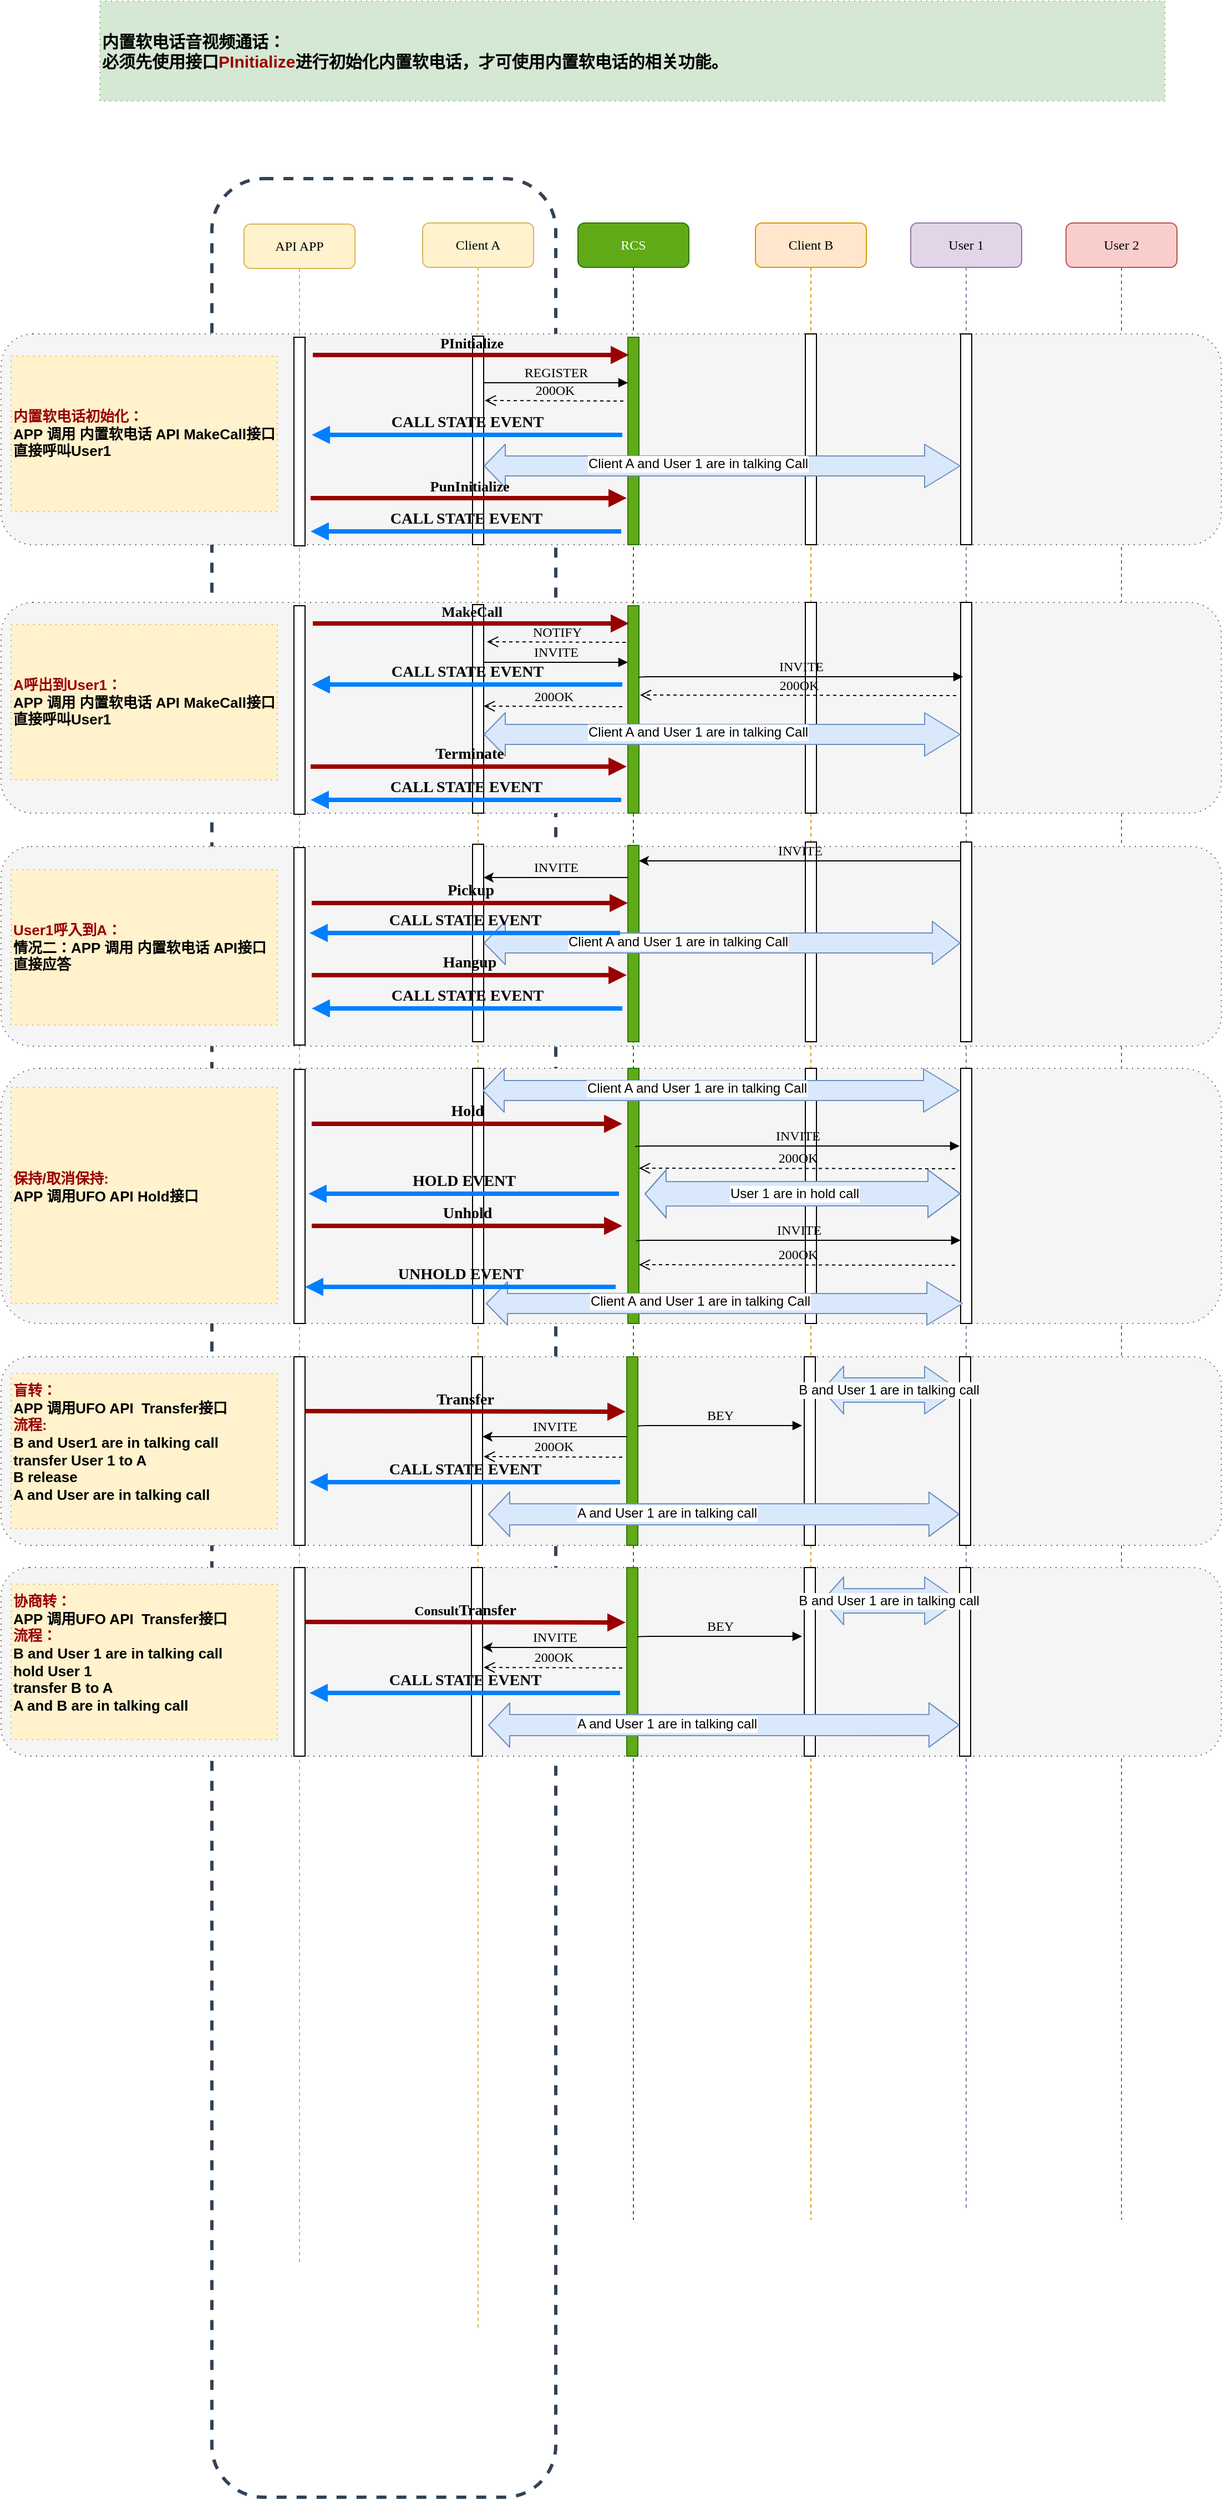 <mxfile version="12.7.9" type="github">
  <diagram id="xVLn104CmB7AnyXg3Bg7" name="第 1 页">
    <mxGraphModel dx="1695" dy="1628" grid="1" gridSize="10" guides="1" tooltips="1" connect="1" arrows="1" fold="1" page="1" pageScale="1" pageWidth="827" pageHeight="1169" math="0" shadow="0">
      <root>
        <mxCell id="0" />
        <mxCell id="1" parent="0" />
        <mxCell id="C5qwW8_5AIW-Mqb_H4qT-33" value="" style="rounded=1;whiteSpace=wrap;html=1;strokeWidth=3;align=left;fillColor=none;strokeColor=#314354;fontColor=#ffffff;dashed=1;" vertex="1" parent="1">
          <mxGeometry x="-90" y="40" width="310" height="2090" as="geometry" />
        </mxCell>
        <mxCell id="C5qwW8_5AIW-Mqb_H4qT-34" value="User 2" style="shape=umlLifeline;perimeter=lifelinePerimeter;whiteSpace=wrap;html=1;container=1;collapsible=0;recursiveResize=0;outlineConnect=0;rounded=1;shadow=0;comic=0;labelBackgroundColor=none;strokeWidth=1;fontFamily=Verdana;fontSize=12;align=center;fillColor=#f8cecc;strokeColor=#b85450;" vertex="1" parent="1">
          <mxGeometry x="680" y="80" width="100" height="1800" as="geometry" />
        </mxCell>
        <mxCell id="C5qwW8_5AIW-Mqb_H4qT-37" value="" style="rounded=1;whiteSpace=wrap;html=1;dashed=1;dashPattern=1 4;fillColor=#f5f5f5;strokeColor=#666666;fontColor=#333333;" vertex="1" parent="1">
          <mxGeometry x="-280" y="642" width="1100" height="180" as="geometry" />
        </mxCell>
        <mxCell id="C5qwW8_5AIW-Mqb_H4qT-38" value="" style="rounded=1;whiteSpace=wrap;html=1;dashed=1;dashPattern=1 4;fillColor=#f5f5f5;strokeColor=#666666;fontColor=#333333;" vertex="1" parent="1">
          <mxGeometry x="-280" y="422" width="1100" height="190" as="geometry" />
        </mxCell>
        <mxCell id="C5qwW8_5AIW-Mqb_H4qT-39" value="RCS" style="shape=umlLifeline;perimeter=lifelinePerimeter;whiteSpace=wrap;html=1;container=1;collapsible=0;recursiveResize=0;outlineConnect=0;rounded=1;shadow=0;comic=0;labelBackgroundColor=none;strokeWidth=1;fontFamily=Verdana;fontSize=12;align=center;fillColor=#60a917;strokeColor=#2D7600;fontColor=#ffffff;" vertex="1" parent="1">
          <mxGeometry x="240" y="80" width="100" height="1800" as="geometry" />
        </mxCell>
        <mxCell id="C5qwW8_5AIW-Mqb_H4qT-40" value="" style="html=1;points=[];perimeter=orthogonalPerimeter;rounded=0;shadow=0;comic=0;labelBackgroundColor=none;strokeWidth=1;fontFamily=Verdana;fontSize=12;align=center;fillColor=#60a917;strokeColor=#2D7600;fontColor=#ffffff;" vertex="1" parent="C5qwW8_5AIW-Mqb_H4qT-39">
          <mxGeometry x="45" y="345" width="10" height="187" as="geometry" />
        </mxCell>
        <mxCell id="C5qwW8_5AIW-Mqb_H4qT-42" value="Client A" style="shape=umlLifeline;perimeter=lifelinePerimeter;whiteSpace=wrap;html=1;container=1;collapsible=0;recursiveResize=0;outlineConnect=0;rounded=1;shadow=0;comic=0;labelBackgroundColor=none;strokeWidth=1;fontFamily=Verdana;fontSize=12;align=center;fillColor=#fff2cc;strokeColor=#d6b656;" vertex="1" parent="1">
          <mxGeometry x="100" y="80" width="100" height="1900" as="geometry" />
        </mxCell>
        <mxCell id="C5qwW8_5AIW-Mqb_H4qT-43" value="" style="html=1;points=[];perimeter=orthogonalPerimeter;rounded=0;shadow=0;comic=0;labelBackgroundColor=none;strokeWidth=1;fontFamily=Verdana;fontSize=12;align=center;" vertex="1" parent="C5qwW8_5AIW-Mqb_H4qT-42">
          <mxGeometry x="45" y="344" width="10" height="188" as="geometry" />
        </mxCell>
        <mxCell id="C5qwW8_5AIW-Mqb_H4qT-45" value="MakeCall" style="html=1;verticalAlign=bottom;endArrow=block;entryX=0;entryY=0;labelBackgroundColor=none;fontFamily=Verdana;fontSize=13;edgeStyle=elbowEdgeStyle;elbow=vertical;strokeColor=#990000;strokeWidth=4;fontStyle=1" edge="1" parent="1">
          <mxGeometry relative="1" as="geometry">
            <mxPoint x="1" y="441" as="sourcePoint" />
            <mxPoint x="286" y="441" as="targetPoint" />
          </mxGeometry>
        </mxCell>
        <mxCell id="C5qwW8_5AIW-Mqb_H4qT-46" value="Client B" style="shape=umlLifeline;perimeter=lifelinePerimeter;whiteSpace=wrap;html=1;container=1;collapsible=0;recursiveResize=0;outlineConnect=0;rounded=1;shadow=0;comic=0;labelBackgroundColor=none;strokeWidth=1;fontFamily=Verdana;fontSize=12;align=center;fillColor=#ffe6cc;strokeColor=#d79b00;" vertex="1" parent="1">
          <mxGeometry x="400" y="80" width="100" height="1800" as="geometry" />
        </mxCell>
        <mxCell id="C5qwW8_5AIW-Mqb_H4qT-47" value="" style="html=1;points=[];perimeter=orthogonalPerimeter;rounded=0;shadow=0;comic=0;labelBackgroundColor=none;strokeWidth=1;fontFamily=Verdana;fontSize=12;align=center;" vertex="1" parent="C5qwW8_5AIW-Mqb_H4qT-46">
          <mxGeometry x="45" y="342" width="10" height="190" as="geometry" />
        </mxCell>
        <mxCell id="C5qwW8_5AIW-Mqb_H4qT-49" value="User 1" style="shape=umlLifeline;perimeter=lifelinePerimeter;whiteSpace=wrap;html=1;container=1;collapsible=0;recursiveResize=0;outlineConnect=0;rounded=1;shadow=0;comic=0;labelBackgroundColor=none;strokeWidth=1;fontFamily=Verdana;fontSize=12;align=center;fillColor=#e1d5e7;strokeColor=#9673a6;" vertex="1" parent="1">
          <mxGeometry x="540" y="80" width="100" height="1790" as="geometry" />
        </mxCell>
        <mxCell id="C5qwW8_5AIW-Mqb_H4qT-50" value="" style="html=1;points=[];perimeter=orthogonalPerimeter;rounded=0;shadow=0;comic=0;labelBackgroundColor=none;strokeWidth=1;fontFamily=Verdana;fontSize=12;align=center;" vertex="1" parent="C5qwW8_5AIW-Mqb_H4qT-49">
          <mxGeometry x="45" y="558" width="10" height="180" as="geometry" />
        </mxCell>
        <mxCell id="C5qwW8_5AIW-Mqb_H4qT-51" value="" style="html=1;points=[];perimeter=orthogonalPerimeter;rounded=0;shadow=0;comic=0;labelBackgroundColor=none;strokeWidth=1;fontFamily=Verdana;fontSize=12;align=center;" vertex="1" parent="C5qwW8_5AIW-Mqb_H4qT-49">
          <mxGeometry x="45" y="342" width="10" height="190" as="geometry" />
        </mxCell>
        <mxCell id="C5qwW8_5AIW-Mqb_H4qT-53" value="" style="shape=flexArrow;endArrow=classic;startArrow=classic;html=1;fillColor=#dae8fc;strokeColor=#6c8ebf;targetPerimeterSpacing=0;width=18;endSize=10.33;" edge="1" parent="1">
          <mxGeometry width="50" height="50" relative="1" as="geometry">
            <mxPoint x="155" y="541" as="sourcePoint" />
            <mxPoint x="585" y="541" as="targetPoint" />
          </mxGeometry>
        </mxCell>
        <mxCell id="C5qwW8_5AIW-Mqb_H4qT-54" value="Client A and User 1 are in talking Call" style="text;html=1;align=center;verticalAlign=middle;resizable=0;points=[];labelBackgroundColor=#ffffff;" vertex="1" connectable="0" parent="C5qwW8_5AIW-Mqb_H4qT-53">
          <mxGeometry x="-0.242" relative="1" as="geometry">
            <mxPoint x="30" y="-2" as="offset" />
          </mxGeometry>
        </mxCell>
        <mxCell id="C5qwW8_5AIW-Mqb_H4qT-55" value="INVITE" style="html=1;verticalAlign=bottom;endArrow=block;entryX=0;entryY=0;labelBackgroundColor=none;fontFamily=Verdana;fontSize=12;edgeStyle=elbowEdgeStyle;elbow=vertical;" edge="1" parent="1">
          <mxGeometry relative="1" as="geometry">
            <mxPoint x="155" y="476" as="sourcePoint" />
            <mxPoint x="285" y="476" as="targetPoint" />
          </mxGeometry>
        </mxCell>
        <mxCell id="C5qwW8_5AIW-Mqb_H4qT-56" value="&lt;font style=&quot;font-size: 13px&quot;&gt;&lt;span style=&quot;font-size: 13px&quot;&gt;&lt;font color=&quot;#990000&quot; style=&quot;font-size: 13px&quot;&gt;A呼出到User1：&lt;/font&gt;&lt;br style=&quot;font-size: 13px&quot;&gt;APP 调用 内置软电话 API MakeCall接口直接呼叫User1&lt;br style=&quot;font-size: 13px&quot;&gt;&lt;/span&gt;&lt;/font&gt;" style="text;html=1;fillColor=#fff2cc;align=left;verticalAlign=middle;whiteSpace=wrap;rounded=0;dashed=1;dashPattern=1 4;strokeColor=#d6b656;fontStyle=1;fontSize=13;" vertex="1" parent="1">
          <mxGeometry x="-271" y="442" width="240" height="140" as="geometry" />
        </mxCell>
        <mxCell id="C5qwW8_5AIW-Mqb_H4qT-63" value="Terminate" style="html=1;verticalAlign=bottom;endArrow=block;entryX=0;entryY=0;labelBackgroundColor=none;fontFamily=Verdana;fontSize=14;edgeStyle=elbowEdgeStyle;elbow=vertical;strokeColor=#990000;strokeWidth=4;fontStyle=1" edge="1" parent="1">
          <mxGeometry relative="1" as="geometry">
            <mxPoint x="-1" y="570" as="sourcePoint" />
            <mxPoint x="284" y="570" as="targetPoint" />
          </mxGeometry>
        </mxCell>
        <mxCell id="C5qwW8_5AIW-Mqb_H4qT-64" value="" style="html=1;points=[];perimeter=orthogonalPerimeter;rounded=0;shadow=0;comic=0;labelBackgroundColor=none;strokeWidth=1;fontFamily=Verdana;fontSize=12;align=center;fillColor=#60a917;strokeColor=#2D7600;fontColor=#ffffff;" vertex="1" parent="1">
          <mxGeometry x="285" y="641" width="10" height="177" as="geometry" />
        </mxCell>
        <mxCell id="C5qwW8_5AIW-Mqb_H4qT-65" value="" style="html=1;points=[];perimeter=orthogonalPerimeter;rounded=0;shadow=0;comic=0;labelBackgroundColor=none;strokeWidth=1;fontFamily=Verdana;fontSize=12;align=center;" vertex="1" parent="1">
          <mxGeometry x="145" y="640" width="10" height="178" as="geometry" />
        </mxCell>
        <mxCell id="C5qwW8_5AIW-Mqb_H4qT-66" value="INVITE" style="html=1;verticalAlign=bottom;endArrow=none;entryX=0;entryY=0;labelBackgroundColor=none;fontFamily=Verdana;fontSize=12;edgeStyle=elbowEdgeStyle;elbow=vertical;startArrow=classic;startFill=1;endFill=0;" edge="1" parent="1">
          <mxGeometry relative="1" as="geometry">
            <mxPoint x="155" y="670" as="sourcePoint" />
            <mxPoint x="285" y="670" as="targetPoint" />
          </mxGeometry>
        </mxCell>
        <mxCell id="C5qwW8_5AIW-Mqb_H4qT-67" value="" style="html=1;points=[];perimeter=orthogonalPerimeter;rounded=0;shadow=0;comic=0;labelBackgroundColor=none;strokeWidth=1;fontFamily=Verdana;fontSize=12;align=center;" vertex="1" parent="1">
          <mxGeometry x="445" y="638" width="10" height="180" as="geometry" />
        </mxCell>
        <mxCell id="C5qwW8_5AIW-Mqb_H4qT-68" value="" style="shape=flexArrow;endArrow=classic;startArrow=classic;html=1;fillColor=#dae8fc;strokeColor=#6c8ebf;targetPerimeterSpacing=0;width=18;endSize=8;" edge="1" parent="1" source="C5qwW8_5AIW-Mqb_H4qT-65" target="C5qwW8_5AIW-Mqb_H4qT-50">
          <mxGeometry width="50" height="50" relative="1" as="geometry">
            <mxPoint x="435" y="968" as="sourcePoint" />
            <mxPoint x="445" y="718" as="targetPoint" />
          </mxGeometry>
        </mxCell>
        <mxCell id="C5qwW8_5AIW-Mqb_H4qT-69" value="Client A and User 1 are in talking Call" style="text;html=1;align=center;verticalAlign=middle;resizable=0;points=[];labelBackgroundColor=#ffffff;" vertex="1" connectable="0" parent="C5qwW8_5AIW-Mqb_H4qT-68">
          <mxGeometry x="-0.242" relative="1" as="geometry">
            <mxPoint x="12" y="-1" as="offset" />
          </mxGeometry>
        </mxCell>
        <mxCell id="C5qwW8_5AIW-Mqb_H4qT-70" value="Pickup" style="html=1;verticalAlign=bottom;endArrow=block;entryX=0;entryY=0;labelBackgroundColor=none;fontFamily=Verdana;fontSize=14;edgeStyle=elbowEdgeStyle;elbow=vertical;strokeWidth=4;strokeColor=#990000;fontStyle=1" edge="1" parent="1">
          <mxGeometry relative="1" as="geometry">
            <mxPoint y="693" as="sourcePoint" />
            <mxPoint x="285" y="693" as="targetPoint" />
          </mxGeometry>
        </mxCell>
        <mxCell id="C5qwW8_5AIW-Mqb_H4qT-71" value="Hangup" style="html=1;verticalAlign=bottom;endArrow=block;entryX=0;entryY=0;labelBackgroundColor=none;fontFamily=Verdana;fontSize=14;edgeStyle=elbowEdgeStyle;elbow=vertical;strokeWidth=4;strokeColor=#990000;fontStyle=1" edge="1" parent="1">
          <mxGeometry relative="1" as="geometry">
            <mxPoint y="758" as="sourcePoint" />
            <mxPoint x="284" y="758" as="targetPoint" />
          </mxGeometry>
        </mxCell>
        <mxCell id="C5qwW8_5AIW-Mqb_H4qT-82" value="INVITE" style="html=1;verticalAlign=bottom;endArrow=block;entryX=0.2;entryY=0.328;labelBackgroundColor=none;fontFamily=Verdana;fontSize=12;edgeStyle=elbowEdgeStyle;elbow=vertical;entryDx=0;entryDy=0;entryPerimeter=0;labelPosition=center;verticalLabelPosition=middle;align=center;" edge="1" parent="1">
          <mxGeometry relative="1" as="geometry">
            <mxPoint x="295" y="490" as="sourcePoint" />
            <mxPoint x="587" y="489" as="targetPoint" />
            <Array as="points">
              <mxPoint x="580" y="489" />
            </Array>
          </mxGeometry>
        </mxCell>
        <mxCell id="C5qwW8_5AIW-Mqb_H4qT-83" value="200OK" style="html=1;verticalAlign=bottom;endArrow=open;dashed=1;endSize=8;labelBackgroundColor=none;fontFamily=Verdana;fontSize=12;" edge="1" parent="1">
          <mxGeometry relative="1" as="geometry">
            <mxPoint x="296" y="505.5" as="targetPoint" />
            <mxPoint x="581" y="506" as="sourcePoint" />
          </mxGeometry>
        </mxCell>
        <mxCell id="C5qwW8_5AIW-Mqb_H4qT-84" value="200OK" style="html=1;verticalAlign=bottom;endArrow=open;dashed=1;endSize=8;labelBackgroundColor=none;fontFamily=Verdana;fontSize=12;" edge="1" parent="1">
          <mxGeometry relative="1" as="geometry">
            <mxPoint x="155" y="515.5" as="targetPoint" />
            <mxPoint x="280" y="516" as="sourcePoint" />
          </mxGeometry>
        </mxCell>
        <mxCell id="C5qwW8_5AIW-Mqb_H4qT-85" value="INVITE" style="html=1;verticalAlign=bottom;endArrow=none;labelBackgroundColor=none;fontFamily=Verdana;fontSize=12;edgeStyle=elbowEdgeStyle;elbow=vertical;startArrow=classic;startFill=1;endFill=0;" edge="1" parent="1" target="C5qwW8_5AIW-Mqb_H4qT-50">
          <mxGeometry relative="1" as="geometry">
            <mxPoint x="295" y="655" as="sourcePoint" />
            <mxPoint x="445" y="655" as="targetPoint" />
          </mxGeometry>
        </mxCell>
        <mxCell id="C5qwW8_5AIW-Mqb_H4qT-86" value="API APP" style="shape=umlLifeline;perimeter=lifelinePerimeter;whiteSpace=wrap;html=1;container=1;collapsible=0;recursiveResize=0;outlineConnect=0;rounded=1;shadow=0;comic=0;labelBackgroundColor=none;strokeWidth=1;fontFamily=Verdana;fontSize=12;align=center;fillColor=#fff2cc;strokeColor=#d6b656;" vertex="1" parent="1">
          <mxGeometry x="-61" y="81" width="100" height="1839" as="geometry" />
        </mxCell>
        <mxCell id="C5qwW8_5AIW-Mqb_H4qT-87" value="" style="html=1;points=[];perimeter=orthogonalPerimeter;rounded=0;shadow=0;comic=0;labelBackgroundColor=none;strokeWidth=1;fontFamily=Verdana;fontSize=12;align=center;" vertex="1" parent="C5qwW8_5AIW-Mqb_H4qT-86">
          <mxGeometry x="45" y="344" width="10" height="188" as="geometry" />
        </mxCell>
        <mxCell id="C5qwW8_5AIW-Mqb_H4qT-89" value="" style="html=1;points=[];perimeter=orthogonalPerimeter;rounded=0;shadow=0;comic=0;labelBackgroundColor=none;strokeWidth=1;fontFamily=Verdana;fontSize=12;align=center;" vertex="1" parent="C5qwW8_5AIW-Mqb_H4qT-86">
          <mxGeometry x="45" y="562" width="10" height="178" as="geometry" />
        </mxCell>
        <mxCell id="C5qwW8_5AIW-Mqb_H4qT-91" value="NOTIFY" style="html=1;verticalAlign=bottom;endArrow=open;dashed=1;endSize=8;labelBackgroundColor=none;fontFamily=Verdana;fontSize=12;" edge="1" parent="1">
          <mxGeometry relative="1" as="geometry">
            <mxPoint x="158" y="457.5" as="targetPoint" />
            <mxPoint x="283" y="458" as="sourcePoint" />
          </mxGeometry>
        </mxCell>
        <mxCell id="C5qwW8_5AIW-Mqb_H4qT-92" value="&lt;span style=&quot;font-size: 15px&quot;&gt;&lt;b&gt;内置软电话音视频通话：&lt;br&gt;必须先使用接口&lt;/b&gt;&lt;/span&gt;&lt;span lang=&quot;EN-US&quot;&gt;&lt;b&gt;&lt;font style=&quot;font-size: 15px&quot;&gt;&lt;font color=&quot;#990000&quot;&gt;PInitialize&lt;/font&gt;进行初始化内置软电话，才可使用内置软电话的相关功能。&lt;/font&gt;&lt;/b&gt;&lt;/span&gt;&lt;span style=&quot;font-size: 15px&quot;&gt;&lt;b&gt;&lt;br&gt;&lt;/b&gt;&lt;/span&gt;" style="text;html=1;align=left;verticalAlign=middle;whiteSpace=wrap;rounded=0;dashed=1;dashPattern=1 4;fillColor=#d5e8d4;strokeColor=#82b366;" vertex="1" parent="1">
          <mxGeometry x="-191" y="-120" width="960" height="90" as="geometry" />
        </mxCell>
        <mxCell id="C5qwW8_5AIW-Mqb_H4qT-93" value="&lt;font style=&quot;font-size: 13px&quot;&gt;&lt;b style=&quot;font-size: 13px&quot;&gt;&lt;font color=&quot;#990000&quot; style=&quot;font-size: 13px&quot;&gt;User1呼入到A：&lt;/font&gt;&lt;br style=&quot;font-size: 13px&quot;&gt;情况二：APP 调用&amp;nbsp;&lt;/b&gt;&lt;span style=&quot;font-weight: 700&quot;&gt;内置软电话&lt;/span&gt;&lt;b style=&quot;font-size: 13px&quot;&gt;&amp;nbsp;API接口直接应答&lt;br style=&quot;font-size: 13px&quot;&gt;&lt;/b&gt;&lt;/font&gt;" style="text;html=1;fillColor=#fff2cc;align=left;verticalAlign=middle;whiteSpace=wrap;rounded=0;dashed=1;dashPattern=1 4;strokeColor=#d6b656;fontSize=13;" vertex="1" parent="1">
          <mxGeometry x="-271" y="663" width="240" height="140" as="geometry" />
        </mxCell>
        <mxCell id="C5qwW8_5AIW-Mqb_H4qT-108" value="" style="rounded=1;whiteSpace=wrap;html=1;dashed=1;dashPattern=1 4;fillColor=#f5f5f5;strokeColor=#666666;fontColor=#333333;" vertex="1" parent="1">
          <mxGeometry x="-280" y="842" width="1100" height="230" as="geometry" />
        </mxCell>
        <mxCell id="C5qwW8_5AIW-Mqb_H4qT-109" value="" style="html=1;points=[];perimeter=orthogonalPerimeter;rounded=0;shadow=0;comic=0;labelBackgroundColor=none;strokeWidth=1;fontFamily=Verdana;fontSize=12;align=center;fillColor=#60a917;strokeColor=#2D7600;fontColor=#ffffff;" vertex="1" parent="1">
          <mxGeometry x="285" y="842" width="10" height="230" as="geometry" />
        </mxCell>
        <mxCell id="C5qwW8_5AIW-Mqb_H4qT-110" value="" style="html=1;points=[];perimeter=orthogonalPerimeter;rounded=0;shadow=0;comic=0;labelBackgroundColor=none;strokeWidth=1;fontFamily=Verdana;fontSize=12;align=center;" vertex="1" parent="1">
          <mxGeometry x="145" y="842" width="10" height="230" as="geometry" />
        </mxCell>
        <mxCell id="C5qwW8_5AIW-Mqb_H4qT-111" value="" style="html=1;points=[];perimeter=orthogonalPerimeter;rounded=0;shadow=0;comic=0;labelBackgroundColor=none;strokeWidth=1;fontFamily=Verdana;fontSize=12;align=center;" vertex="1" parent="1">
          <mxGeometry x="445" y="842" width="10" height="230" as="geometry" />
        </mxCell>
        <mxCell id="C5qwW8_5AIW-Mqb_H4qT-112" value="" style="html=1;points=[];perimeter=orthogonalPerimeter;rounded=0;shadow=0;comic=0;labelBackgroundColor=none;strokeWidth=1;fontFamily=Verdana;fontSize=12;align=center;" vertex="1" parent="1">
          <mxGeometry x="585" y="842" width="10" height="230" as="geometry" />
        </mxCell>
        <mxCell id="C5qwW8_5AIW-Mqb_H4qT-113" value="" style="shape=flexArrow;endArrow=classic;startArrow=classic;html=1;exitX=1.5;exitY=0.114;exitDx=0;exitDy=0;exitPerimeter=0;fillColor=#dae8fc;strokeColor=#6c8ebf;targetPerimeterSpacing=0;width=22;endSize=9.33;" edge="1" parent="1">
          <mxGeometry width="50" height="50" relative="1" as="geometry">
            <mxPoint x="300" y="955.16" as="sourcePoint" />
            <mxPoint x="585" y="955" as="targetPoint" />
            <Array as="points">
              <mxPoint x="460" y="955" />
            </Array>
          </mxGeometry>
        </mxCell>
        <mxCell id="C5qwW8_5AIW-Mqb_H4qT-114" value="User 1 are in hold call" style="text;html=1;align=center;verticalAlign=middle;resizable=0;points=[];labelBackgroundColor=#ffffff;" vertex="1" connectable="0" parent="C5qwW8_5AIW-Mqb_H4qT-113">
          <mxGeometry x="-0.242" relative="1" as="geometry">
            <mxPoint x="27" as="offset" />
          </mxGeometry>
        </mxCell>
        <mxCell id="C5qwW8_5AIW-Mqb_H4qT-115" value="" style="html=1;points=[];perimeter=orthogonalPerimeter;rounded=0;shadow=0;comic=0;labelBackgroundColor=none;strokeWidth=1;fontFamily=Verdana;fontSize=12;align=center;" vertex="1" parent="1">
          <mxGeometry x="-16" y="843" width="10" height="229" as="geometry" />
        </mxCell>
        <mxCell id="C5qwW8_5AIW-Mqb_H4qT-116" value="&lt;font style=&quot;font-size: 13px&quot;&gt;&lt;b style=&quot;font-size: 13px&quot;&gt;&lt;font color=&quot;#990000&quot; style=&quot;font-size: 13px&quot;&gt;保持/取消保持:&lt;/font&gt;&lt;br style=&quot;font-size: 13px&quot;&gt;APP 调用UFO API Hold接口&lt;br style=&quot;font-size: 13px&quot;&gt;&lt;br style=&quot;font-size: 13px&quot;&gt;&lt;/b&gt;&lt;/font&gt;" style="text;html=1;fillColor=#fff2cc;align=left;verticalAlign=middle;whiteSpace=wrap;rounded=0;dashed=1;dashPattern=1 4;strokeColor=#d6b656;fontSize=13;" vertex="1" parent="1">
          <mxGeometry x="-271" y="859" width="240" height="195" as="geometry" />
        </mxCell>
        <mxCell id="C5qwW8_5AIW-Mqb_H4qT-117" value="" style="shape=flexArrow;endArrow=classic;startArrow=classic;html=1;fillColor=#dae8fc;strokeColor=#6c8ebf;targetPerimeterSpacing=0;width=18;endSize=10.33;" edge="1" parent="1">
          <mxGeometry width="50" height="50" relative="1" as="geometry">
            <mxPoint x="154" y="862" as="sourcePoint" />
            <mxPoint x="584" y="862" as="targetPoint" />
          </mxGeometry>
        </mxCell>
        <mxCell id="C5qwW8_5AIW-Mqb_H4qT-118" value="Client A and User 1 are in talking Call" style="text;html=1;align=center;verticalAlign=middle;resizable=0;points=[];labelBackgroundColor=#ffffff;" vertex="1" connectable="0" parent="C5qwW8_5AIW-Mqb_H4qT-117">
          <mxGeometry x="-0.242" relative="1" as="geometry">
            <mxPoint x="30" y="-2" as="offset" />
          </mxGeometry>
        </mxCell>
        <mxCell id="C5qwW8_5AIW-Mqb_H4qT-119" value="Hold" style="html=1;verticalAlign=bottom;endArrow=block;labelBackgroundColor=none;fontFamily=Verdana;fontSize=14;edgeStyle=elbowEdgeStyle;elbow=vertical;strokeWidth=4;strokeColor=#990000;fontStyle=1;" edge="1" parent="1">
          <mxGeometry relative="1" as="geometry">
            <mxPoint y="892" as="sourcePoint" />
            <mxPoint x="280" y="892" as="targetPoint" />
          </mxGeometry>
        </mxCell>
        <mxCell id="C5qwW8_5AIW-Mqb_H4qT-120" value="INVITE" style="html=1;verticalAlign=bottom;endArrow=block;entryX=0.2;entryY=0.328;labelBackgroundColor=none;fontFamily=Verdana;fontSize=12;edgeStyle=elbowEdgeStyle;elbow=vertical;entryDx=0;entryDy=0;entryPerimeter=0;labelPosition=center;verticalLabelPosition=middle;align=center;" edge="1" parent="1">
          <mxGeometry relative="1" as="geometry">
            <mxPoint x="292" y="913" as="sourcePoint" />
            <mxPoint x="584" y="912" as="targetPoint" />
            <Array as="points">
              <mxPoint x="577" y="912" />
            </Array>
          </mxGeometry>
        </mxCell>
        <mxCell id="C5qwW8_5AIW-Mqb_H4qT-121" value="200OK" style="html=1;verticalAlign=bottom;endArrow=open;dashed=1;endSize=8;labelBackgroundColor=none;fontFamily=Verdana;fontSize=12;" edge="1" parent="1">
          <mxGeometry relative="1" as="geometry">
            <mxPoint x="295" y="932" as="targetPoint" />
            <mxPoint x="580" y="932.5" as="sourcePoint" />
          </mxGeometry>
        </mxCell>
        <mxCell id="C5qwW8_5AIW-Mqb_H4qT-122" value="Unhold" style="html=1;verticalAlign=bottom;endArrow=block;labelBackgroundColor=none;fontFamily=Verdana;fontSize=14;edgeStyle=elbowEdgeStyle;elbow=vertical;strokeWidth=4;strokeColor=#990000;fontStyle=1;" edge="1" parent="1">
          <mxGeometry relative="1" as="geometry">
            <mxPoint y="984" as="sourcePoint" />
            <mxPoint x="280" y="984" as="targetPoint" />
          </mxGeometry>
        </mxCell>
        <mxCell id="C5qwW8_5AIW-Mqb_H4qT-123" value="" style="shape=flexArrow;endArrow=classic;startArrow=classic;html=1;fillColor=#dae8fc;strokeColor=#6c8ebf;targetPerimeterSpacing=0;width=18;endSize=10.33;" edge="1" parent="1">
          <mxGeometry width="50" height="50" relative="1" as="geometry">
            <mxPoint x="157" y="1054" as="sourcePoint" />
            <mxPoint x="587" y="1054" as="targetPoint" />
          </mxGeometry>
        </mxCell>
        <mxCell id="C5qwW8_5AIW-Mqb_H4qT-124" value="Client A and User 1 are in talking Call" style="text;html=1;align=center;verticalAlign=middle;resizable=0;points=[];labelBackgroundColor=#ffffff;" vertex="1" connectable="0" parent="C5qwW8_5AIW-Mqb_H4qT-123">
          <mxGeometry x="-0.242" relative="1" as="geometry">
            <mxPoint x="30" y="-2" as="offset" />
          </mxGeometry>
        </mxCell>
        <mxCell id="C5qwW8_5AIW-Mqb_H4qT-125" value="INVITE" style="html=1;verticalAlign=bottom;endArrow=block;entryX=0.2;entryY=0.328;labelBackgroundColor=none;fontFamily=Verdana;fontSize=12;edgeStyle=elbowEdgeStyle;elbow=vertical;entryDx=0;entryDy=0;entryPerimeter=0;labelPosition=center;verticalLabelPosition=middle;align=center;" edge="1" parent="1">
          <mxGeometry relative="1" as="geometry">
            <mxPoint x="293" y="998" as="sourcePoint" />
            <mxPoint x="585" y="997" as="targetPoint" />
            <Array as="points">
              <mxPoint x="578" y="997" />
            </Array>
          </mxGeometry>
        </mxCell>
        <mxCell id="C5qwW8_5AIW-Mqb_H4qT-126" value="200OK" style="html=1;verticalAlign=bottom;endArrow=open;dashed=1;endSize=8;labelBackgroundColor=none;fontFamily=Verdana;fontSize=12;" edge="1" parent="1">
          <mxGeometry relative="1" as="geometry">
            <mxPoint x="295" y="1019" as="targetPoint" />
            <mxPoint x="580" y="1019.5" as="sourcePoint" />
          </mxGeometry>
        </mxCell>
        <mxCell id="C5qwW8_5AIW-Mqb_H4qT-127" value="" style="rounded=1;whiteSpace=wrap;html=1;dashed=1;dashPattern=1 4;fillColor=#f5f5f5;strokeColor=#666666;fontColor=#333333;" vertex="1" parent="1">
          <mxGeometry x="-280" y="1102" width="1100" height="170" as="geometry" />
        </mxCell>
        <mxCell id="C5qwW8_5AIW-Mqb_H4qT-128" value="" style="html=1;points=[];perimeter=orthogonalPerimeter;rounded=0;shadow=0;comic=0;labelBackgroundColor=none;strokeWidth=1;fontFamily=Verdana;fontSize=12;align=center;fillColor=#60a917;strokeColor=#2D7600;fontColor=#ffffff;" vertex="1" parent="1">
          <mxGeometry x="284" y="1102" width="10" height="170" as="geometry" />
        </mxCell>
        <mxCell id="C5qwW8_5AIW-Mqb_H4qT-129" value="" style="html=1;points=[];perimeter=orthogonalPerimeter;rounded=0;shadow=0;comic=0;labelBackgroundColor=none;strokeWidth=1;fontFamily=Verdana;fontSize=12;align=center;" vertex="1" parent="1">
          <mxGeometry x="144" y="1102" width="10" height="170" as="geometry" />
        </mxCell>
        <mxCell id="C5qwW8_5AIW-Mqb_H4qT-130" value="" style="html=1;points=[];perimeter=orthogonalPerimeter;rounded=0;shadow=0;comic=0;labelBackgroundColor=none;strokeWidth=1;fontFamily=Verdana;fontSize=12;align=center;" vertex="1" parent="1">
          <mxGeometry x="444" y="1102" width="10" height="170" as="geometry" />
        </mxCell>
        <mxCell id="C5qwW8_5AIW-Mqb_H4qT-131" value="" style="html=1;points=[];perimeter=orthogonalPerimeter;rounded=0;shadow=0;comic=0;labelBackgroundColor=none;strokeWidth=1;fontFamily=Verdana;fontSize=12;align=center;" vertex="1" parent="1">
          <mxGeometry x="584" y="1102" width="10" height="170" as="geometry" />
        </mxCell>
        <mxCell id="C5qwW8_5AIW-Mqb_H4qT-132" value="Transfer" style="html=1;verticalAlign=bottom;endArrow=block;entryX=0;entryY=0;labelBackgroundColor=none;fontFamily=Verdana;fontSize=14;edgeStyle=elbowEdgeStyle;elbow=vertical;strokeWidth=4;strokeColor=#990000;exitX=0.9;exitY=0.288;exitDx=0;exitDy=0;exitPerimeter=0;fontStyle=1" edge="1" parent="1" source="C5qwW8_5AIW-Mqb_H4qT-137">
          <mxGeometry relative="1" as="geometry">
            <mxPoint x="153" y="1152" as="sourcePoint" />
            <mxPoint x="283" y="1152" as="targetPoint" />
          </mxGeometry>
        </mxCell>
        <mxCell id="C5qwW8_5AIW-Mqb_H4qT-133" value="" style="shape=flexArrow;endArrow=classic;startArrow=classic;html=1;fillColor=#dae8fc;strokeColor=#6c8ebf;targetPerimeterSpacing=0;entryX=0;entryY=0.676;entryDx=0;entryDy=0;entryPerimeter=0;width=19;endSize=8.7;" edge="1" parent="1">
          <mxGeometry width="50" height="50" relative="1" as="geometry">
            <mxPoint x="159" y="1244" as="sourcePoint" />
            <mxPoint x="584" y="1243.92" as="targetPoint" />
          </mxGeometry>
        </mxCell>
        <mxCell id="C5qwW8_5AIW-Mqb_H4qT-134" value="A and User 1 are in talking call" style="text;html=1;align=center;verticalAlign=middle;resizable=0;points=[];labelBackgroundColor=#ffffff;" vertex="1" connectable="0" parent="C5qwW8_5AIW-Mqb_H4qT-133">
          <mxGeometry x="-0.242" relative="1" as="geometry">
            <mxPoint y="-1" as="offset" />
          </mxGeometry>
        </mxCell>
        <mxCell id="C5qwW8_5AIW-Mqb_H4qT-135" value="" style="shape=flexArrow;endArrow=classic;startArrow=classic;html=1;fillColor=#dae8fc;strokeColor=#6c8ebf;targetPerimeterSpacing=0;width=22;endSize=10;" edge="1" parent="1" target="C5qwW8_5AIW-Mqb_H4qT-131">
          <mxGeometry width="50" height="50" relative="1" as="geometry">
            <mxPoint x="460" y="1132" as="sourcePoint" />
            <mxPoint x="289" y="1122" as="targetPoint" />
          </mxGeometry>
        </mxCell>
        <mxCell id="C5qwW8_5AIW-Mqb_H4qT-136" value="B and User 1 are in talking call" style="text;html=1;align=center;verticalAlign=middle;resizable=0;points=[];labelBackgroundColor=#ffffff;" vertex="1" connectable="0" parent="C5qwW8_5AIW-Mqb_H4qT-135">
          <mxGeometry x="-0.242" relative="1" as="geometry">
            <mxPoint x="13" as="offset" />
          </mxGeometry>
        </mxCell>
        <mxCell id="C5qwW8_5AIW-Mqb_H4qT-137" value="" style="html=1;points=[];perimeter=orthogonalPerimeter;rounded=0;shadow=0;comic=0;labelBackgroundColor=none;strokeWidth=1;fontFamily=Verdana;fontSize=12;align=center;" vertex="1" parent="1">
          <mxGeometry x="-16" y="1102" width="10" height="170" as="geometry" />
        </mxCell>
        <mxCell id="C5qwW8_5AIW-Mqb_H4qT-138" value="&lt;font style=&quot;font-size: 13px&quot;&gt;&lt;b&gt;&lt;font color=&quot;#990000&quot;&gt;盲转：&lt;br&gt;&lt;/font&gt;&lt;/b&gt;&lt;b&gt;APP 调用UFO API&amp;nbsp; Transfer接口&lt;br&gt;&lt;/b&gt;&lt;b&gt;&lt;font color=&quot;#990000&quot;&gt;流程:&lt;br&gt;&lt;/font&gt;&lt;/b&gt;&lt;b style=&quot;font-size: 13px&quot;&gt;B and User1 are in talking call&lt;br&gt;transfer User 1 to A&lt;br&gt;B release&lt;br&gt;A and User are in talking call&lt;br&gt;&lt;br style=&quot;font-size: 13px&quot;&gt;&lt;/b&gt;&lt;/font&gt;" style="text;html=1;fillColor=#fff2cc;align=left;verticalAlign=middle;whiteSpace=wrap;rounded=0;dashed=1;dashPattern=1 4;strokeColor=#d6b656;fontSize=13;" vertex="1" parent="1">
          <mxGeometry x="-271" y="1117" width="240" height="140" as="geometry" />
        </mxCell>
        <mxCell id="C5qwW8_5AIW-Mqb_H4qT-139" value="HOLD EVENT" style="html=1;verticalAlign=bottom;endArrow=none;labelBackgroundColor=none;fontFamily=Verdana;fontSize=14;edgeStyle=elbowEdgeStyle;elbow=vertical;strokeWidth=4;strokeColor=#007FFF;fontStyle=1;startArrow=block;startFill=1;endFill=0;" edge="1" parent="1">
          <mxGeometry relative="1" as="geometry">
            <mxPoint x="-3" y="955" as="sourcePoint" />
            <mxPoint x="277" y="955" as="targetPoint" />
          </mxGeometry>
        </mxCell>
        <mxCell id="C5qwW8_5AIW-Mqb_H4qT-140" value="UNHOLD EVENT" style="html=1;verticalAlign=bottom;endArrow=none;labelBackgroundColor=none;fontFamily=Verdana;fontSize=14;edgeStyle=elbowEdgeStyle;elbow=vertical;strokeWidth=4;strokeColor=#007FFF;fontStyle=1;startArrow=block;startFill=1;endFill=0;" edge="1" parent="1">
          <mxGeometry relative="1" as="geometry">
            <mxPoint x="-6" y="1039" as="sourcePoint" />
            <mxPoint x="274" y="1039" as="targetPoint" />
          </mxGeometry>
        </mxCell>
        <mxCell id="C5qwW8_5AIW-Mqb_H4qT-141" value="CALL STATE EVENT" style="html=1;verticalAlign=bottom;endArrow=none;labelBackgroundColor=none;fontFamily=Verdana;fontSize=14;edgeStyle=elbowEdgeStyle;elbow=vertical;strokeWidth=4;strokeColor=#007FFF;fontStyle=1;startArrow=block;startFill=1;endFill=0;" edge="1" parent="1">
          <mxGeometry relative="1" as="geometry">
            <mxPoint x="-2" y="720" as="sourcePoint" />
            <mxPoint x="278" y="720" as="targetPoint" />
          </mxGeometry>
        </mxCell>
        <mxCell id="C5qwW8_5AIW-Mqb_H4qT-142" value="CALL STATE EVENT" style="html=1;verticalAlign=bottom;endArrow=none;labelBackgroundColor=none;fontFamily=Verdana;fontSize=14;edgeStyle=elbowEdgeStyle;elbow=vertical;strokeWidth=4;strokeColor=#007FFF;fontStyle=1;startArrow=block;startFill=1;endFill=0;" edge="1" parent="1">
          <mxGeometry relative="1" as="geometry">
            <mxPoint y="788" as="sourcePoint" />
            <mxPoint x="280" y="788" as="targetPoint" />
          </mxGeometry>
        </mxCell>
        <mxCell id="C5qwW8_5AIW-Mqb_H4qT-143" value="CALL STATE EVENT" style="html=1;verticalAlign=bottom;endArrow=none;labelBackgroundColor=none;fontFamily=Verdana;fontSize=14;edgeStyle=elbowEdgeStyle;elbow=vertical;strokeWidth=4;strokeColor=#007FFF;fontStyle=1;startArrow=block;startFill=1;endFill=0;" edge="1" parent="1">
          <mxGeometry relative="1" as="geometry">
            <mxPoint y="496" as="sourcePoint" />
            <mxPoint x="280" y="496" as="targetPoint" />
          </mxGeometry>
        </mxCell>
        <mxCell id="C5qwW8_5AIW-Mqb_H4qT-144" value="CALL STATE EVENT" style="html=1;verticalAlign=bottom;endArrow=none;labelBackgroundColor=none;fontFamily=Verdana;fontSize=14;edgeStyle=elbowEdgeStyle;elbow=vertical;strokeWidth=4;strokeColor=#007FFF;fontStyle=1;startArrow=block;startFill=1;endFill=0;" edge="1" parent="1">
          <mxGeometry relative="1" as="geometry">
            <mxPoint x="-1" y="600" as="sourcePoint" />
            <mxPoint x="279" y="600" as="targetPoint" />
          </mxGeometry>
        </mxCell>
        <mxCell id="C5qwW8_5AIW-Mqb_H4qT-145" value="INVITE" style="html=1;verticalAlign=bottom;endArrow=none;entryX=0;entryY=0;labelBackgroundColor=none;fontFamily=Verdana;fontSize=12;edgeStyle=elbowEdgeStyle;elbow=vertical;startArrow=classic;startFill=1;endFill=0;" edge="1" parent="1">
          <mxGeometry relative="1" as="geometry">
            <mxPoint x="154" y="1174" as="sourcePoint" />
            <mxPoint x="284" y="1174" as="targetPoint" />
          </mxGeometry>
        </mxCell>
        <mxCell id="C5qwW8_5AIW-Mqb_H4qT-146" value="200OK" style="html=1;verticalAlign=bottom;endArrow=open;dashed=1;endSize=8;labelBackgroundColor=none;fontFamily=Verdana;fontSize=12;" edge="1" parent="1">
          <mxGeometry relative="1" as="geometry">
            <mxPoint x="155" y="1192" as="targetPoint" />
            <mxPoint x="280" y="1192.5" as="sourcePoint" />
          </mxGeometry>
        </mxCell>
        <mxCell id="C5qwW8_5AIW-Mqb_H4qT-147" value="BEY" style="html=1;verticalAlign=bottom;endArrow=block;labelBackgroundColor=none;fontFamily=Verdana;fontSize=12;edgeStyle=elbowEdgeStyle;elbow=vertical;labelPosition=center;verticalLabelPosition=middle;align=center;" edge="1" parent="1">
          <mxGeometry relative="1" as="geometry">
            <mxPoint x="294" y="1165" as="sourcePoint" />
            <mxPoint x="442" y="1164" as="targetPoint" />
            <Array as="points">
              <mxPoint x="579" y="1164" />
            </Array>
          </mxGeometry>
        </mxCell>
        <mxCell id="C5qwW8_5AIW-Mqb_H4qT-148" value="CALL STATE EVENT" style="html=1;verticalAlign=bottom;endArrow=none;labelBackgroundColor=none;fontFamily=Verdana;fontSize=14;edgeStyle=elbowEdgeStyle;elbow=vertical;strokeWidth=4;strokeColor=#007FFF;fontStyle=1;startArrow=block;startFill=1;endFill=0;" edge="1" parent="1">
          <mxGeometry relative="1" as="geometry">
            <mxPoint x="-2" y="1215" as="sourcePoint" />
            <mxPoint x="278" y="1215" as="targetPoint" />
          </mxGeometry>
        </mxCell>
        <mxCell id="C5qwW8_5AIW-Mqb_H4qT-149" value="" style="rounded=1;whiteSpace=wrap;html=1;dashed=1;dashPattern=1 4;fillColor=#f5f5f5;strokeColor=#666666;fontColor=#333333;" vertex="1" parent="1">
          <mxGeometry x="-280" y="1292" width="1100" height="170" as="geometry" />
        </mxCell>
        <mxCell id="C5qwW8_5AIW-Mqb_H4qT-150" value="" style="html=1;points=[];perimeter=orthogonalPerimeter;rounded=0;shadow=0;comic=0;labelBackgroundColor=none;strokeWidth=1;fontFamily=Verdana;fontSize=12;align=center;fillColor=#60a917;strokeColor=#2D7600;fontColor=#ffffff;" vertex="1" parent="1">
          <mxGeometry x="284" y="1292" width="10" height="170" as="geometry" />
        </mxCell>
        <mxCell id="C5qwW8_5AIW-Mqb_H4qT-151" value="" style="html=1;points=[];perimeter=orthogonalPerimeter;rounded=0;shadow=0;comic=0;labelBackgroundColor=none;strokeWidth=1;fontFamily=Verdana;fontSize=12;align=center;" vertex="1" parent="1">
          <mxGeometry x="144" y="1292" width="10" height="170" as="geometry" />
        </mxCell>
        <mxCell id="C5qwW8_5AIW-Mqb_H4qT-152" value="" style="html=1;points=[];perimeter=orthogonalPerimeter;rounded=0;shadow=0;comic=0;labelBackgroundColor=none;strokeWidth=1;fontFamily=Verdana;fontSize=12;align=center;" vertex="1" parent="1">
          <mxGeometry x="444" y="1292" width="10" height="170" as="geometry" />
        </mxCell>
        <mxCell id="C5qwW8_5AIW-Mqb_H4qT-153" value="" style="html=1;points=[];perimeter=orthogonalPerimeter;rounded=0;shadow=0;comic=0;labelBackgroundColor=none;strokeWidth=1;fontFamily=Verdana;fontSize=12;align=center;" vertex="1" parent="1">
          <mxGeometry x="584" y="1292" width="10" height="170" as="geometry" />
        </mxCell>
        <mxCell id="C5qwW8_5AIW-Mqb_H4qT-154" value="&lt;span style=&quot;font-size: 9pt&quot;&gt;Consult&lt;/span&gt;Transfer" style="html=1;verticalAlign=bottom;endArrow=block;entryX=0;entryY=0;labelBackgroundColor=none;fontFamily=Verdana;fontSize=14;edgeStyle=elbowEdgeStyle;elbow=vertical;strokeWidth=4;strokeColor=#990000;exitX=0.9;exitY=0.288;exitDx=0;exitDy=0;exitPerimeter=0;fontStyle=1" edge="1" parent="1" source="C5qwW8_5AIW-Mqb_H4qT-159">
          <mxGeometry relative="1" as="geometry">
            <mxPoint x="153" y="1342" as="sourcePoint" />
            <mxPoint x="283" y="1342" as="targetPoint" />
          </mxGeometry>
        </mxCell>
        <mxCell id="C5qwW8_5AIW-Mqb_H4qT-155" value="" style="shape=flexArrow;endArrow=classic;startArrow=classic;html=1;fillColor=#dae8fc;strokeColor=#6c8ebf;targetPerimeterSpacing=0;entryX=0;entryY=0.676;entryDx=0;entryDy=0;entryPerimeter=0;width=19;endSize=8.7;" edge="1" parent="1">
          <mxGeometry width="50" height="50" relative="1" as="geometry">
            <mxPoint x="159" y="1434" as="sourcePoint" />
            <mxPoint x="584" y="1433.92" as="targetPoint" />
          </mxGeometry>
        </mxCell>
        <mxCell id="C5qwW8_5AIW-Mqb_H4qT-156" value="A and User 1 are in talking call" style="text;html=1;align=center;verticalAlign=middle;resizable=0;points=[];labelBackgroundColor=#ffffff;" vertex="1" connectable="0" parent="C5qwW8_5AIW-Mqb_H4qT-155">
          <mxGeometry x="-0.242" relative="1" as="geometry">
            <mxPoint y="-1" as="offset" />
          </mxGeometry>
        </mxCell>
        <mxCell id="C5qwW8_5AIW-Mqb_H4qT-157" value="" style="shape=flexArrow;endArrow=classic;startArrow=classic;html=1;fillColor=#dae8fc;strokeColor=#6c8ebf;targetPerimeterSpacing=0;width=22;endSize=10;" edge="1" parent="1" target="C5qwW8_5AIW-Mqb_H4qT-153">
          <mxGeometry width="50" height="50" relative="1" as="geometry">
            <mxPoint x="460" y="1322" as="sourcePoint" />
            <mxPoint x="289" y="1312" as="targetPoint" />
          </mxGeometry>
        </mxCell>
        <mxCell id="C5qwW8_5AIW-Mqb_H4qT-158" value="B and User 1 are in talking call" style="text;html=1;align=center;verticalAlign=middle;resizable=0;points=[];labelBackgroundColor=#ffffff;" vertex="1" connectable="0" parent="C5qwW8_5AIW-Mqb_H4qT-157">
          <mxGeometry x="-0.242" relative="1" as="geometry">
            <mxPoint x="13" as="offset" />
          </mxGeometry>
        </mxCell>
        <mxCell id="C5qwW8_5AIW-Mqb_H4qT-159" value="" style="html=1;points=[];perimeter=orthogonalPerimeter;rounded=0;shadow=0;comic=0;labelBackgroundColor=none;strokeWidth=1;fontFamily=Verdana;fontSize=12;align=center;" vertex="1" parent="1">
          <mxGeometry x="-16" y="1292" width="10" height="170" as="geometry" />
        </mxCell>
        <mxCell id="C5qwW8_5AIW-Mqb_H4qT-160" value="&lt;font style=&quot;font-size: 13px&quot;&gt;&lt;b&gt;&lt;font color=&quot;#990000&quot;&gt;协商转：&lt;br&gt;&lt;/font&gt;&lt;/b&gt;&lt;b&gt;APP 调用UFO API&amp;nbsp; Transfer接口&lt;br&gt;&lt;/b&gt;&lt;b&gt;&lt;font color=&quot;#990000&quot;&gt;流程：&lt;br&gt;&lt;/font&gt;&lt;/b&gt;&lt;b style=&quot;font-size: 13px&quot;&gt;B and User 1 are in talking call&lt;br&gt;hold User 1&lt;br&gt;transfer B to A&lt;br&gt;A and B are in talking call&lt;br&gt;&lt;br style=&quot;font-size: 13px&quot;&gt;&lt;/b&gt;&lt;/font&gt;" style="text;html=1;fillColor=#fff2cc;align=left;verticalAlign=middle;whiteSpace=wrap;rounded=0;dashed=1;dashPattern=1 4;strokeColor=#d6b656;fontSize=13;" vertex="1" parent="1">
          <mxGeometry x="-271" y="1307" width="240" height="140" as="geometry" />
        </mxCell>
        <mxCell id="C5qwW8_5AIW-Mqb_H4qT-161" value="INVITE" style="html=1;verticalAlign=bottom;endArrow=none;entryX=0;entryY=0;labelBackgroundColor=none;fontFamily=Verdana;fontSize=12;edgeStyle=elbowEdgeStyle;elbow=vertical;startArrow=classic;startFill=1;endFill=0;" edge="1" parent="1">
          <mxGeometry relative="1" as="geometry">
            <mxPoint x="154" y="1364" as="sourcePoint" />
            <mxPoint x="284" y="1364" as="targetPoint" />
          </mxGeometry>
        </mxCell>
        <mxCell id="C5qwW8_5AIW-Mqb_H4qT-162" value="200OK" style="html=1;verticalAlign=bottom;endArrow=open;dashed=1;endSize=8;labelBackgroundColor=none;fontFamily=Verdana;fontSize=12;" edge="1" parent="1">
          <mxGeometry relative="1" as="geometry">
            <mxPoint x="155" y="1382" as="targetPoint" />
            <mxPoint x="280" y="1382.5" as="sourcePoint" />
          </mxGeometry>
        </mxCell>
        <mxCell id="C5qwW8_5AIW-Mqb_H4qT-163" value="BEY" style="html=1;verticalAlign=bottom;endArrow=block;labelBackgroundColor=none;fontFamily=Verdana;fontSize=12;edgeStyle=elbowEdgeStyle;elbow=vertical;labelPosition=center;verticalLabelPosition=middle;align=center;" edge="1" parent="1">
          <mxGeometry relative="1" as="geometry">
            <mxPoint x="294" y="1355" as="sourcePoint" />
            <mxPoint x="442" y="1354" as="targetPoint" />
            <Array as="points">
              <mxPoint x="579" y="1354" />
            </Array>
          </mxGeometry>
        </mxCell>
        <mxCell id="C5qwW8_5AIW-Mqb_H4qT-164" value="CALL STATE EVENT" style="html=1;verticalAlign=bottom;endArrow=none;labelBackgroundColor=none;fontFamily=Verdana;fontSize=14;edgeStyle=elbowEdgeStyle;elbow=vertical;strokeWidth=4;strokeColor=#007FFF;fontStyle=1;startArrow=block;startFill=1;endFill=0;" edge="1" parent="1">
          <mxGeometry relative="1" as="geometry">
            <mxPoint x="-2" y="1405" as="sourcePoint" />
            <mxPoint x="278" y="1405" as="targetPoint" />
          </mxGeometry>
        </mxCell>
        <mxCell id="C5qwW8_5AIW-Mqb_H4qT-165" value="" style="rounded=1;whiteSpace=wrap;html=1;dashed=1;dashPattern=1 4;fillColor=#f5f5f5;strokeColor=#666666;fontColor=#333333;" vertex="1" parent="1">
          <mxGeometry x="-280" y="180" width="1100" height="190" as="geometry" />
        </mxCell>
        <mxCell id="C5qwW8_5AIW-Mqb_H4qT-166" value="" style="html=1;points=[];perimeter=orthogonalPerimeter;rounded=0;shadow=0;comic=0;labelBackgroundColor=none;strokeWidth=1;fontFamily=Verdana;fontSize=12;align=center;fillColor=#60a917;strokeColor=#2D7600;fontColor=#ffffff;" vertex="1" parent="1">
          <mxGeometry x="285" y="183" width="10" height="187" as="geometry" />
        </mxCell>
        <mxCell id="C5qwW8_5AIW-Mqb_H4qT-167" value="" style="html=1;points=[];perimeter=orthogonalPerimeter;rounded=0;shadow=0;comic=0;labelBackgroundColor=none;strokeWidth=1;fontFamily=Verdana;fontSize=12;align=center;" vertex="1" parent="1">
          <mxGeometry x="145" y="182" width="10" height="188" as="geometry" />
        </mxCell>
        <mxCell id="C5qwW8_5AIW-Mqb_H4qT-168" value="PInitialize" style="html=1;verticalAlign=bottom;endArrow=block;entryX=0;entryY=0;labelBackgroundColor=none;fontFamily=Verdana;fontSize=13;edgeStyle=elbowEdgeStyle;elbow=vertical;strokeColor=#990000;strokeWidth=4;fontStyle=1" edge="1" parent="1">
          <mxGeometry relative="1" as="geometry">
            <mxPoint x="1" y="199" as="sourcePoint" />
            <mxPoint x="286" y="199" as="targetPoint" />
          </mxGeometry>
        </mxCell>
        <mxCell id="C5qwW8_5AIW-Mqb_H4qT-169" value="" style="html=1;points=[];perimeter=orthogonalPerimeter;rounded=0;shadow=0;comic=0;labelBackgroundColor=none;strokeWidth=1;fontFamily=Verdana;fontSize=12;align=center;" vertex="1" parent="1">
          <mxGeometry x="445" y="180" width="10" height="190" as="geometry" />
        </mxCell>
        <mxCell id="C5qwW8_5AIW-Mqb_H4qT-170" value="" style="html=1;points=[];perimeter=orthogonalPerimeter;rounded=0;shadow=0;comic=0;labelBackgroundColor=none;strokeWidth=1;fontFamily=Verdana;fontSize=12;align=center;" vertex="1" parent="1">
          <mxGeometry x="585" y="180" width="10" height="190" as="geometry" />
        </mxCell>
        <mxCell id="C5qwW8_5AIW-Mqb_H4qT-171" value="" style="shape=flexArrow;endArrow=classic;startArrow=classic;html=1;fillColor=#dae8fc;strokeColor=#6c8ebf;targetPerimeterSpacing=0;width=18;endSize=10.33;" edge="1" parent="1">
          <mxGeometry width="50" height="50" relative="1" as="geometry">
            <mxPoint x="155" y="299" as="sourcePoint" />
            <mxPoint x="585" y="299" as="targetPoint" />
          </mxGeometry>
        </mxCell>
        <mxCell id="C5qwW8_5AIW-Mqb_H4qT-172" value="Client A and User 1 are in talking Call" style="text;html=1;align=center;verticalAlign=middle;resizable=0;points=[];labelBackgroundColor=#ffffff;" vertex="1" connectable="0" parent="C5qwW8_5AIW-Mqb_H4qT-171">
          <mxGeometry x="-0.242" relative="1" as="geometry">
            <mxPoint x="30" y="-2" as="offset" />
          </mxGeometry>
        </mxCell>
        <mxCell id="C5qwW8_5AIW-Mqb_H4qT-173" value="REGISTER" style="html=1;verticalAlign=bottom;endArrow=block;entryX=0;entryY=0;labelBackgroundColor=none;fontFamily=Verdana;fontSize=12;edgeStyle=elbowEdgeStyle;elbow=vertical;" edge="1" parent="1">
          <mxGeometry relative="1" as="geometry">
            <mxPoint x="155" y="224" as="sourcePoint" />
            <mxPoint x="285" y="224" as="targetPoint" />
          </mxGeometry>
        </mxCell>
        <mxCell id="C5qwW8_5AIW-Mqb_H4qT-174" value="&lt;font style=&quot;font-size: 13px&quot;&gt;&lt;span style=&quot;font-size: 13px&quot;&gt;&lt;font color=&quot;#990000&quot; style=&quot;font-size: 13px&quot;&gt;内置软电话初始化：&lt;/font&gt;&lt;br style=&quot;font-size: 13px&quot;&gt;APP 调用 内置软电话 API MakeCall接口直接呼叫User1&lt;br style=&quot;font-size: 13px&quot;&gt;&lt;/span&gt;&lt;/font&gt;" style="text;html=1;fillColor=#fff2cc;align=left;verticalAlign=middle;whiteSpace=wrap;rounded=0;dashed=1;dashPattern=1 4;strokeColor=#d6b656;fontStyle=1;fontSize=13;" vertex="1" parent="1">
          <mxGeometry x="-271" y="200" width="240" height="140" as="geometry" />
        </mxCell>
        <mxCell id="C5qwW8_5AIW-Mqb_H4qT-175" value="&lt;span lang=&quot;EN-US&quot; style=&quot;white-space: normal; font-size: 13px;&quot;&gt;PunInitialize&lt;/span&gt;" style="html=1;verticalAlign=bottom;endArrow=block;entryX=0;entryY=0;labelBackgroundColor=none;fontFamily=Verdana;fontSize=13;edgeStyle=elbowEdgeStyle;elbow=vertical;strokeColor=#990000;strokeWidth=4;fontStyle=1" edge="1" parent="1">
          <mxGeometry relative="1" as="geometry">
            <mxPoint x="-1" y="328" as="sourcePoint" />
            <mxPoint x="284" y="328" as="targetPoint" />
          </mxGeometry>
        </mxCell>
        <mxCell id="C5qwW8_5AIW-Mqb_H4qT-178" value="200OK" style="html=1;verticalAlign=bottom;endArrow=open;dashed=1;endSize=8;labelBackgroundColor=none;fontFamily=Verdana;fontSize=12;" edge="1" parent="1">
          <mxGeometry relative="1" as="geometry">
            <mxPoint x="156" y="240" as="targetPoint" />
            <mxPoint x="281" y="240.5" as="sourcePoint" />
          </mxGeometry>
        </mxCell>
        <mxCell id="C5qwW8_5AIW-Mqb_H4qT-179" value="" style="html=1;points=[];perimeter=orthogonalPerimeter;rounded=0;shadow=0;comic=0;labelBackgroundColor=none;strokeWidth=1;fontFamily=Verdana;fontSize=12;align=center;" vertex="1" parent="1">
          <mxGeometry x="-16" y="183" width="10" height="188" as="geometry" />
        </mxCell>
        <mxCell id="C5qwW8_5AIW-Mqb_H4qT-181" value="CALL STATE EVENT" style="html=1;verticalAlign=bottom;endArrow=none;labelBackgroundColor=none;fontFamily=Verdana;fontSize=14;edgeStyle=elbowEdgeStyle;elbow=vertical;strokeWidth=4;strokeColor=#007FFF;fontStyle=1;startArrow=block;startFill=1;endFill=0;" edge="1" parent="1">
          <mxGeometry relative="1" as="geometry">
            <mxPoint y="271" as="sourcePoint" />
            <mxPoint x="280" y="271" as="targetPoint" />
          </mxGeometry>
        </mxCell>
        <mxCell id="C5qwW8_5AIW-Mqb_H4qT-182" value="CALL STATE EVENT" style="html=1;verticalAlign=bottom;endArrow=none;labelBackgroundColor=none;fontFamily=Verdana;fontSize=14;edgeStyle=elbowEdgeStyle;elbow=vertical;strokeWidth=4;strokeColor=#007FFF;fontStyle=1;startArrow=block;startFill=1;endFill=0;" edge="1" parent="1">
          <mxGeometry relative="1" as="geometry">
            <mxPoint x="-1" y="358" as="sourcePoint" />
            <mxPoint x="279" y="358" as="targetPoint" />
          </mxGeometry>
        </mxCell>
      </root>
    </mxGraphModel>
  </diagram>
</mxfile>

